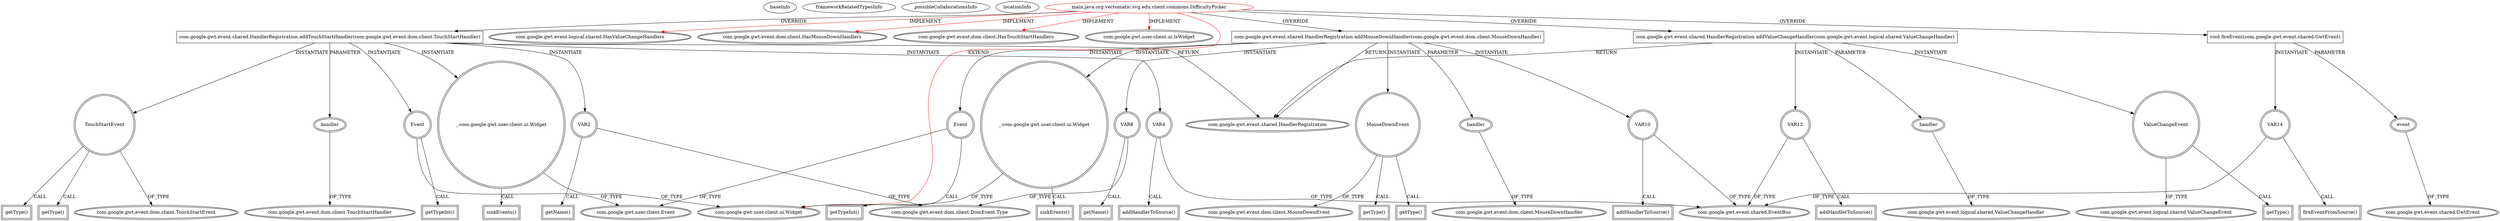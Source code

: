 digraph {
baseInfo[graphId=3484,category="extension_graph",isAnonymous=false,possibleRelation=false]
frameworkRelatedTypesInfo[0="com.google.gwt.user.client.ui.Widget",1="com.google.gwt.event.logical.shared.HasValueChangeHandlers",2="com.google.gwt.event.dom.client.HasMouseDownHandlers",3="com.google.gwt.event.dom.client.HasTouchStartHandlers",4="com.google.gwt.user.client.ui.IsWidget"]
possibleCollaborationsInfo[]
locationInfo[projectName="laaglu-lib-gwt-svg-edu-commons",filePath="/laaglu-lib-gwt-svg-edu-commons/lib-gwt-svg-edu-commons-master/src/main/java/org/vectomatic/svg/edu/client/commons/DifficultyPicker.java",contextSignature="DifficultyPicker",graphId="3484"]
0[label="main.java.org.vectomatic.svg.edu.client.commons.DifficultyPicker",vertexType="ROOT_CLIENT_CLASS_DECLARATION",isFrameworkType=false,color=red]
1[label="com.google.gwt.user.client.ui.Widget",vertexType="FRAMEWORK_CLASS_TYPE",isFrameworkType=true,peripheries=2]
2[label="com.google.gwt.event.logical.shared.HasValueChangeHandlers",vertexType="FRAMEWORK_INTERFACE_TYPE",isFrameworkType=true,peripheries=2]
3[label="com.google.gwt.event.dom.client.HasMouseDownHandlers",vertexType="FRAMEWORK_INTERFACE_TYPE",isFrameworkType=true,peripheries=2]
4[label="com.google.gwt.event.dom.client.HasTouchStartHandlers",vertexType="FRAMEWORK_INTERFACE_TYPE",isFrameworkType=true,peripheries=2]
5[label="com.google.gwt.user.client.ui.IsWidget",vertexType="FRAMEWORK_INTERFACE_TYPE",isFrameworkType=true,peripheries=2]
6[label="com.google.gwt.event.shared.HandlerRegistration addTouchStartHandler(com.google.gwt.event.dom.client.TouchStartHandler)",vertexType="OVERRIDING_METHOD_DECLARATION",isFrameworkType=false,shape=box]
7[label="com.google.gwt.event.shared.HandlerRegistration",vertexType="FRAMEWORK_INTERFACE_TYPE",isFrameworkType=true,peripheries=2]
8[label="handler",vertexType="PARAMETER_DECLARATION",isFrameworkType=true,peripheries=2]
9[label="com.google.gwt.event.dom.client.TouchStartHandler",vertexType="FRAMEWORK_INTERFACE_TYPE",isFrameworkType=true,peripheries=2]
10[label="_:com.google.gwt.user.client.ui.Widget",vertexType="VARIABLE_EXPRESION",isFrameworkType=true,peripheries=2,shape=circle]
11[label="sinkEvents()",vertexType="INSIDE_CALL",isFrameworkType=true,peripheries=2,shape=box]
13[label="Event",vertexType="VARIABLE_EXPRESION",isFrameworkType=true,peripheries=2,shape=circle]
15[label="com.google.gwt.user.client.Event",vertexType="FRAMEWORK_CLASS_TYPE",isFrameworkType=true,peripheries=2]
14[label="getTypeInt()",vertexType="INSIDE_CALL",isFrameworkType=true,peripheries=2,shape=box]
16[label="VAR2",vertexType="VARIABLE_EXPRESION",isFrameworkType=true,peripheries=2,shape=circle]
18[label="com.google.gwt.event.dom.client.DomEvent.Type",vertexType="FRAMEWORK_CLASS_TYPE",isFrameworkType=true,peripheries=2]
17[label="getName()",vertexType="INSIDE_CALL",isFrameworkType=true,peripheries=2,shape=box]
19[label="TouchStartEvent",vertexType="VARIABLE_EXPRESION",isFrameworkType=true,peripheries=2,shape=circle]
21[label="com.google.gwt.event.dom.client.TouchStartEvent",vertexType="FRAMEWORK_CLASS_TYPE",isFrameworkType=true,peripheries=2]
20[label="getType()",vertexType="INSIDE_CALL",isFrameworkType=true,peripheries=2,shape=box]
22[label="VAR4",vertexType="VARIABLE_EXPRESION",isFrameworkType=true,peripheries=2,shape=circle]
24[label="com.google.gwt.event.shared.EventBus",vertexType="FRAMEWORK_CLASS_TYPE",isFrameworkType=true,peripheries=2]
23[label="addHandlerToSource()",vertexType="INSIDE_CALL",isFrameworkType=true,peripheries=2,shape=box]
26[label="getType()",vertexType="INSIDE_CALL",isFrameworkType=true,peripheries=2,shape=box]
27[label="com.google.gwt.event.shared.HandlerRegistration addMouseDownHandler(com.google.gwt.event.dom.client.MouseDownHandler)",vertexType="OVERRIDING_METHOD_DECLARATION",isFrameworkType=false,shape=box]
29[label="handler",vertexType="PARAMETER_DECLARATION",isFrameworkType=true,peripheries=2]
30[label="com.google.gwt.event.dom.client.MouseDownHandler",vertexType="FRAMEWORK_INTERFACE_TYPE",isFrameworkType=true,peripheries=2]
31[label="_:com.google.gwt.user.client.ui.Widget",vertexType="VARIABLE_EXPRESION",isFrameworkType=true,peripheries=2,shape=circle]
32[label="sinkEvents()",vertexType="INSIDE_CALL",isFrameworkType=true,peripheries=2,shape=box]
34[label="Event",vertexType="VARIABLE_EXPRESION",isFrameworkType=true,peripheries=2,shape=circle]
35[label="getTypeInt()",vertexType="INSIDE_CALL",isFrameworkType=true,peripheries=2,shape=box]
37[label="VAR8",vertexType="VARIABLE_EXPRESION",isFrameworkType=true,peripheries=2,shape=circle]
38[label="getName()",vertexType="INSIDE_CALL",isFrameworkType=true,peripheries=2,shape=box]
40[label="MouseDownEvent",vertexType="VARIABLE_EXPRESION",isFrameworkType=true,peripheries=2,shape=circle]
42[label="com.google.gwt.event.dom.client.MouseDownEvent",vertexType="FRAMEWORK_CLASS_TYPE",isFrameworkType=true,peripheries=2]
41[label="getType()",vertexType="INSIDE_CALL",isFrameworkType=true,peripheries=2,shape=box]
43[label="VAR10",vertexType="VARIABLE_EXPRESION",isFrameworkType=true,peripheries=2,shape=circle]
44[label="addHandlerToSource()",vertexType="INSIDE_CALL",isFrameworkType=true,peripheries=2,shape=box]
47[label="getType()",vertexType="INSIDE_CALL",isFrameworkType=true,peripheries=2,shape=box]
48[label="com.google.gwt.event.shared.HandlerRegistration addValueChangeHandler(com.google.gwt.event.logical.shared.ValueChangeHandler)",vertexType="OVERRIDING_METHOD_DECLARATION",isFrameworkType=false,shape=box]
50[label="handler",vertexType="PARAMETER_DECLARATION",isFrameworkType=true,peripheries=2]
51[label="com.google.gwt.event.logical.shared.ValueChangeHandler",vertexType="FRAMEWORK_INTERFACE_TYPE",isFrameworkType=true,peripheries=2]
52[label="VAR12",vertexType="VARIABLE_EXPRESION",isFrameworkType=true,peripheries=2,shape=circle]
53[label="addHandlerToSource()",vertexType="INSIDE_CALL",isFrameworkType=true,peripheries=2,shape=box]
55[label="ValueChangeEvent",vertexType="VARIABLE_EXPRESION",isFrameworkType=true,peripheries=2,shape=circle]
57[label="com.google.gwt.event.logical.shared.ValueChangeEvent",vertexType="FRAMEWORK_CLASS_TYPE",isFrameworkType=true,peripheries=2]
56[label="getType()",vertexType="INSIDE_CALL",isFrameworkType=true,peripheries=2,shape=box]
58[label="void fireEvent(com.google.gwt.event.shared.GwtEvent)",vertexType="OVERRIDING_METHOD_DECLARATION",isFrameworkType=false,shape=box]
59[label="event",vertexType="PARAMETER_DECLARATION",isFrameworkType=true,peripheries=2]
60[label="com.google.gwt.event.shared.GwtEvent",vertexType="FRAMEWORK_CLASS_TYPE",isFrameworkType=true,peripheries=2]
61[label="VAR14",vertexType="VARIABLE_EXPRESION",isFrameworkType=true,peripheries=2,shape=circle]
62[label="fireEventFromSource()",vertexType="INSIDE_CALL",isFrameworkType=true,peripheries=2,shape=box]
0->1[label="EXTEND",color=red]
0->2[label="IMPLEMENT",color=red]
0->3[label="IMPLEMENT",color=red]
0->4[label="IMPLEMENT",color=red]
0->5[label="IMPLEMENT",color=red]
0->6[label="OVERRIDE"]
6->7[label="RETURN"]
8->9[label="OF_TYPE"]
6->8[label="PARAMETER"]
6->10[label="INSTANTIATE"]
10->1[label="OF_TYPE"]
10->11[label="CALL"]
6->13[label="INSTANTIATE"]
13->15[label="OF_TYPE"]
13->14[label="CALL"]
6->16[label="INSTANTIATE"]
16->18[label="OF_TYPE"]
16->17[label="CALL"]
6->19[label="INSTANTIATE"]
19->21[label="OF_TYPE"]
19->20[label="CALL"]
6->22[label="INSTANTIATE"]
22->24[label="OF_TYPE"]
22->23[label="CALL"]
19->26[label="CALL"]
0->27[label="OVERRIDE"]
27->7[label="RETURN"]
29->30[label="OF_TYPE"]
27->29[label="PARAMETER"]
27->31[label="INSTANTIATE"]
31->1[label="OF_TYPE"]
31->32[label="CALL"]
27->34[label="INSTANTIATE"]
34->15[label="OF_TYPE"]
34->35[label="CALL"]
27->37[label="INSTANTIATE"]
37->18[label="OF_TYPE"]
37->38[label="CALL"]
27->40[label="INSTANTIATE"]
40->42[label="OF_TYPE"]
40->41[label="CALL"]
27->43[label="INSTANTIATE"]
43->24[label="OF_TYPE"]
43->44[label="CALL"]
40->47[label="CALL"]
0->48[label="OVERRIDE"]
48->7[label="RETURN"]
50->51[label="OF_TYPE"]
48->50[label="PARAMETER"]
48->52[label="INSTANTIATE"]
52->24[label="OF_TYPE"]
52->53[label="CALL"]
48->55[label="INSTANTIATE"]
55->57[label="OF_TYPE"]
55->56[label="CALL"]
0->58[label="OVERRIDE"]
59->60[label="OF_TYPE"]
58->59[label="PARAMETER"]
58->61[label="INSTANTIATE"]
61->24[label="OF_TYPE"]
61->62[label="CALL"]
}
